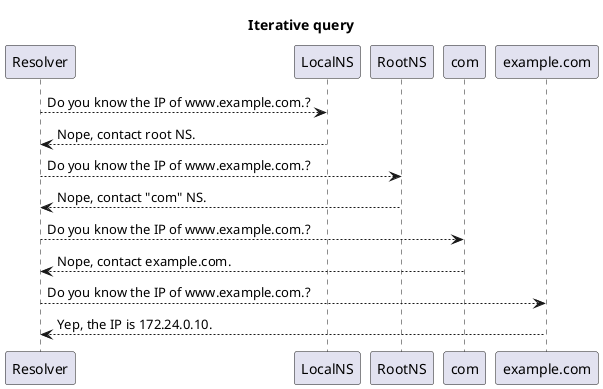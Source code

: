 @startuml iterative-query
title Iterative query

Resolver --> LocalNS: Do you know the IP of www.example.com.?
Resolver <-- LocalNS: Nope, contact root NS.

Resolver --> RootNS: Do you know the IP of www.example.com.?
Resolver <-- RootNS: Nope, contact "com" NS.

Resolver --> com: Do you know the IP of www.example.com.?
Resolver <-- com: Nope, contact example.com.

Resolver --> example.com: Do you know the IP of www.example.com.?
Resolver <-- example.com: Yep, the IP is 172.24.0.10.

@enduml